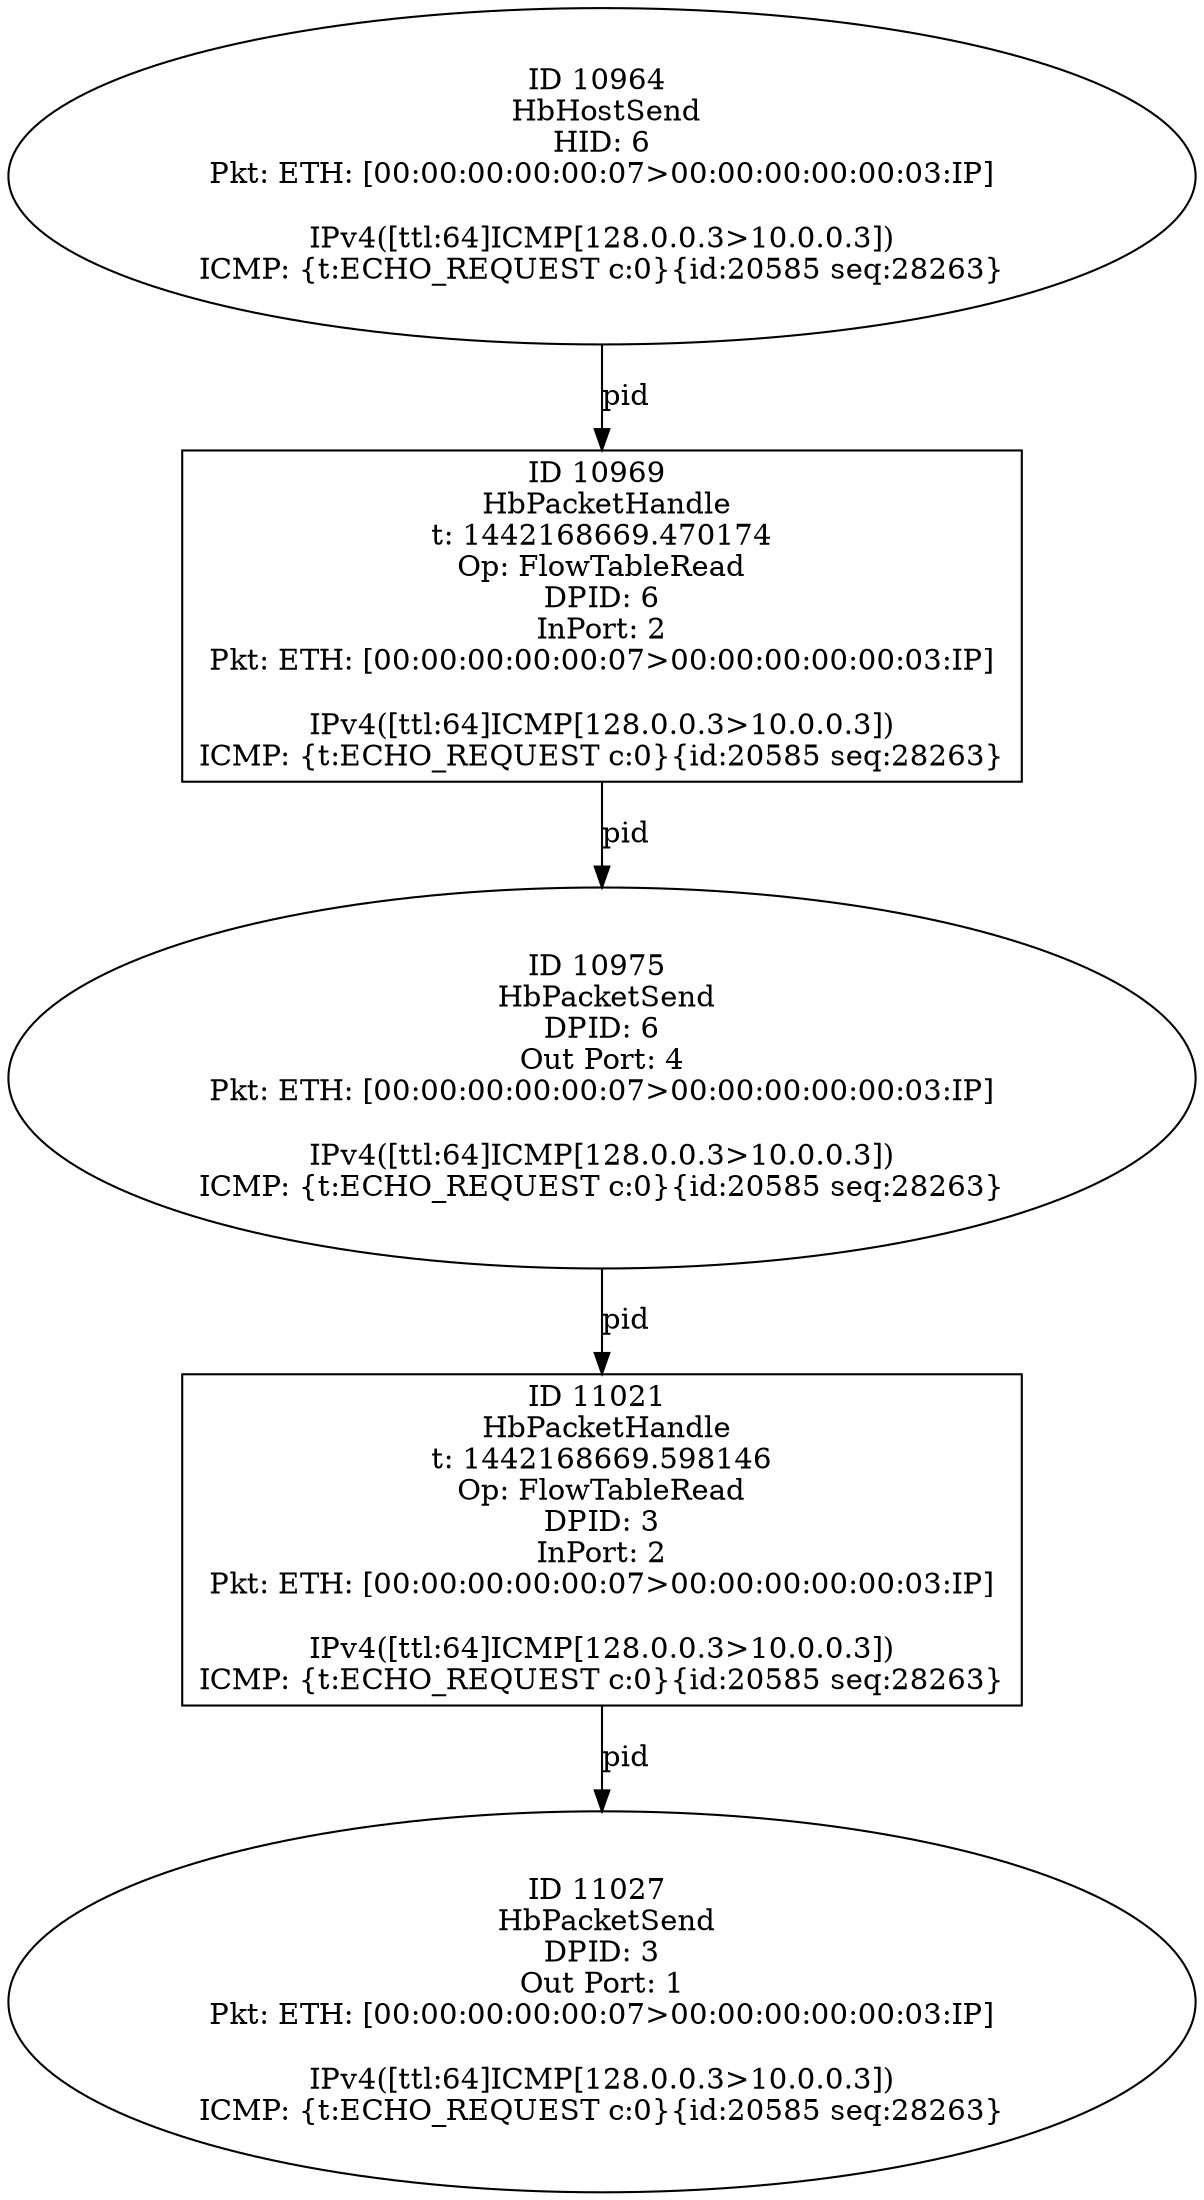 strict digraph G {
10969 [shape=box, event=<hb_events.HbPacketHandle object at 0x10c8128d0>, label="ID 10969 
 HbPacketHandle
t: 1442168669.470174
Op: FlowTableRead
DPID: 6
InPort: 2
Pkt: ETH: [00:00:00:00:00:07>00:00:00:00:00:03:IP]

IPv4([ttl:64]ICMP[128.0.0.3>10.0.0.3])
ICMP: {t:ECHO_REQUEST c:0}{id:20585 seq:28263}"];
11027 [shape=oval, event=<hb_events.HbPacketSend object at 0x10c8439d0>, label="ID 11027 
 HbPacketSend
DPID: 3
Out Port: 1
Pkt: ETH: [00:00:00:00:00:07>00:00:00:00:00:03:IP]

IPv4([ttl:64]ICMP[128.0.0.3>10.0.0.3])
ICMP: {t:ECHO_REQUEST c:0}{id:20585 seq:28263}"];
10964 [shape=oval, event=<hb_events.HbHostSend object at 0x10c80a090>, label="ID 10964 
 HbHostSend
HID: 6
Pkt: ETH: [00:00:00:00:00:07>00:00:00:00:00:03:IP]

IPv4([ttl:64]ICMP[128.0.0.3>10.0.0.3])
ICMP: {t:ECHO_REQUEST c:0}{id:20585 seq:28263}"];
11021 [shape=box, event=<hb_events.HbPacketHandle object at 0x10c837fd0>, label="ID 11021 
 HbPacketHandle
t: 1442168669.598146
Op: FlowTableRead
DPID: 3
InPort: 2
Pkt: ETH: [00:00:00:00:00:07>00:00:00:00:00:03:IP]

IPv4([ttl:64]ICMP[128.0.0.3>10.0.0.3])
ICMP: {t:ECHO_REQUEST c:0}{id:20585 seq:28263}"];
10975 [shape=oval, event=<hb_events.HbPacketSend object at 0x10c812d10>, label="ID 10975 
 HbPacketSend
DPID: 6
Out Port: 4
Pkt: ETH: [00:00:00:00:00:07>00:00:00:00:00:03:IP]

IPv4([ttl:64]ICMP[128.0.0.3>10.0.0.3])
ICMP: {t:ECHO_REQUEST c:0}{id:20585 seq:28263}"];
10969 -> 10975  [rel=pid, label=pid];
10964 -> 10969  [rel=pid, label=pid];
11021 -> 11027  [rel=pid, label=pid];
10975 -> 11021  [rel=pid, label=pid];
}
